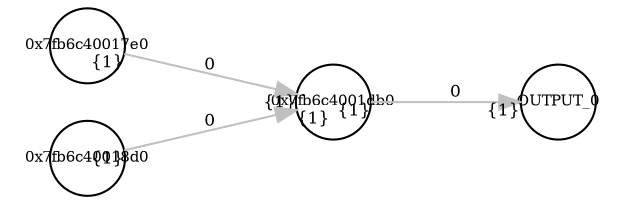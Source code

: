 digraph G {

    rankdir="LR";
  graph [label="",splines=false]
  edge [len=1.5,fontsize=8,labelsize=4,color=grey]

  t_1 [shape=circle,  fixedsize="shape", fontsize="7",label = "0x7fb6c40017e0" ];
  t_2 [shape=circle,  fixedsize="shape", fontsize="7",label = "0x7fb6c40018d0" ];
  t_3 [shape=circle,  fixedsize="shape", fontsize="7",label = "0x7fb6c4001db0" ];
  t_4 [shape=circle,  fixedsize="shape", fontsize="7",label = "OUTPUT_0" ];
  t_1 -> t_3 [ label="0", headlabel="{1}", taillabel="{1}", ] ;
  t_2 -> t_3 [ label="0", headlabel="{1}", taillabel="{1}", ] ;
  t_3 -> t_4 [ label="0", headlabel="{1}", taillabel="{1}", ] ;

}
